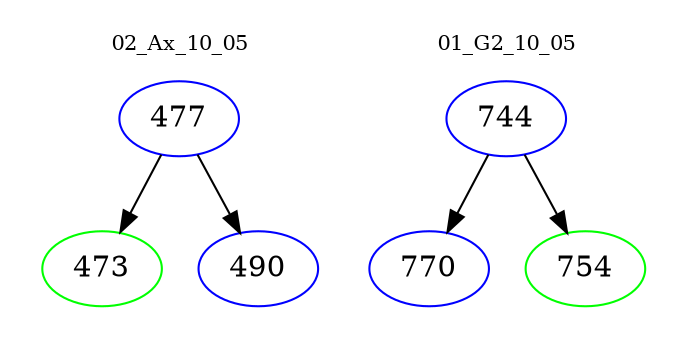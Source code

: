 digraph{
subgraph cluster_0 {
color = white
label = "02_Ax_10_05";
fontsize=10;
T0_477 [label="477", color="blue"]
T0_477 -> T0_473 [color="black"]
T0_473 [label="473", color="green"]
T0_477 -> T0_490 [color="black"]
T0_490 [label="490", color="blue"]
}
subgraph cluster_1 {
color = white
label = "01_G2_10_05";
fontsize=10;
T1_744 [label="744", color="blue"]
T1_744 -> T1_770 [color="black"]
T1_770 [label="770", color="blue"]
T1_744 -> T1_754 [color="black"]
T1_754 [label="754", color="green"]
}
}
